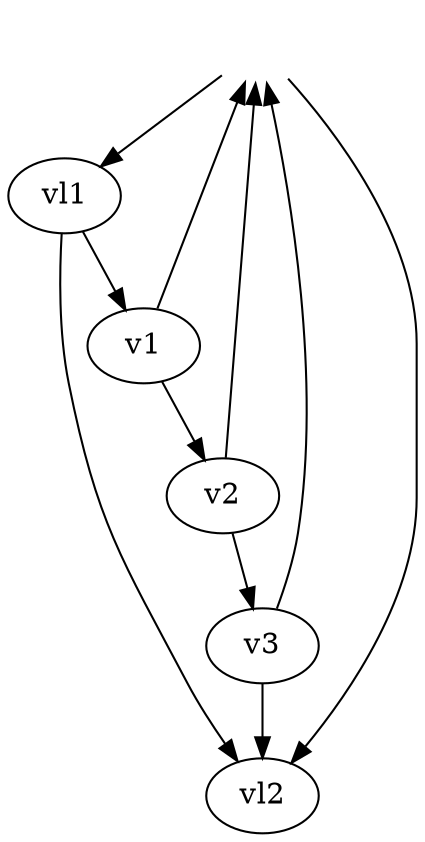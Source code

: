 digraph qqx_aaa_pentagon {
            ext    [style=invis]
            
			// Externals
            ext -> vl1:1 [particle="d" id=1];
            ext -> vl2:2 [particle="d~" id=2];
            v1:3 -> ext [particle="a" id=3];
            v2:4 -> ext [particle="a" id=4];
            v3:0 -> ext [particle="a" id=0];

            v1 -> v2 [particle="d" id=5];
            v2 -> v3 [particle="d" id=6];

            vl1 -> v1 [particle="d" id=7];
            v3 -> vl2 [particle="d" id=8];
            vl1 -> vl2 [particle="g" id=9 lmb_id=0];
}

digraph qqx_aaa_box_A {
            ext    [style=invis]
            
			// Externals
            ext -> vl1:1 [particle="d" id=1];
            ext -> v3:2 [particle="d~" id=2];
            v1:3 -> ext [particle="a" id=3];
            v2:4 -> ext [particle="a" id=4];
            v3:0 -> ext [particle="a" id=0];

            v1 -> v2 [particle="d" id=5];
            v2 -> vl2 [particle="d" id=6];

            vl1 -> v1 [particle="d" id=7];
            vl2 -> v3 [particle="d" id=8];

            vl1 -> vl2 [particle="g" id=9 lmb_id=0];
}

digraph qqx_aaa_box_B {
            ext    [style=invis]
            
			// Externals
            ext -> v1:1 [particle="d" id=1];
            ext -> vl2:2 [particle="d~" id=2];
            v1:3 -> ext [particle="a" id=3];
            v2:4 -> ext [particle="a" id=4];
            v3:0 -> ext [particle="a" id=0];

            v1 -> vl1 [particle="d" id=5];
            v2 -> v3 [particle="d" id=6];

            vl1 -> v2 [particle="d" id=7];
            v3  -> vl2 [particle="d" id=8];

            vl1 -> vl2 [particle="g" id=9 lmb_id=0];
}

digraph qqx_aaa_tri_A {
            ext    [style=invis]
            
			// Externals
            ext -> vl1:1 [particle="d" id=1];
            ext -> v3:2 [particle="d~" id=2];
            v1:3 -> ext [particle="a" id=3];
            v2:4 -> ext [particle="a" id=4];
            v3:0 -> ext [particle="a" id=0];

            vl1 -> v1 [particle="d" id=5];
            v1 -> vl2 [particle="d" id=6];
            vl2 -> v2 [particle="d" id=7];
            v2 -> v3 [particle="d" id=8];

            vl1 -> vl2 [particle="g" id=9 lmb_id=0];
}

digraph qqx_aaa_tri_B {
            ext    [style=invis]
            
			// Externals
            ext -> v1:1 [particle="d" id=1];
            ext -> v3:2 [particle="d~" id=2];
            v1:3 -> ext [particle="a" id=3];
            v2:4 -> ext [particle="a" id=4];
            v3:0 -> ext [particle="a" id=0];

            v1 -> vl1 [particle="d" id=5];
            vl1 -> v2 [particle="d" id=6];
            v2 -> vl2 [particle="d" id=7];
            vl2 -> v3 [particle="d" id=8];

            vl1 -> vl2 [particle="g" id=9 lmb_id=0];
}

digraph qqx_aaa_tri_C {
            ext    [style=invis]
            
			// Externals
            ext -> v1:1 [particle="d" id=1];
            ext -> vl2:2 [particle="d~" id=2];
            v1:3 -> ext [particle="a" id=3];
            v2:4 -> ext [particle="a" id=4];
            v3:0 -> ext [particle="a" id=0];

            v1 -> v2 [particle="d" id=5];
            v2 -> vl1 [particle="d" id=6];
            vl1 -> v3 [particle="d" id=7];
            v3 -> vl2 [particle="d" id=8];

            vl1 -> vl2 [particle="g" id=9 lmb_id=0];
}

digraph qqx_aaa_bub_A {
            ext    [style=invis]
            
			// Externals
            ext -> v1:1 [particle="d" id=1];
            ext -> v3:2 [particle="d~" id=2];
            v1:3 -> ext [particle="a" id=3];
            v2:4 -> ext [particle="a" id=4];
            v3:0 -> ext [particle="a" id=0];

            v1 -> vl1 [particle="d" id=5];
            vl1 -> vl2 [particle="d" id=6];
            vl2 -> v2 [particle="d" id=7];
            v2 -> v3 [particle="d" id=8];

            vl1 -> vl2 [particle="g" id=9 lmb_id=0];
}

digraph qqx_aaa_bub_B {
            ext    [style=invis]
            
			// Externals
            ext -> v1:1 [particle="d" id=1];
            ext -> v3:2 [particle="d~" id=2];
            v1:3 -> ext [particle="a" id=3];
            v2:4 -> ext [particle="a" id=4];
            v3:0 -> ext [particle="a" id=0];

            v1 -> v2 [particle="d" id=5];
            v2 -> vl1 [particle="d" id=6];
            vl1 -> vl2 [particle="d" id=7];
            vl2 -> v3 [particle="d" id=8];

            vl1 -> vl2 [particle="g" id=9 lmb_id=0];
}